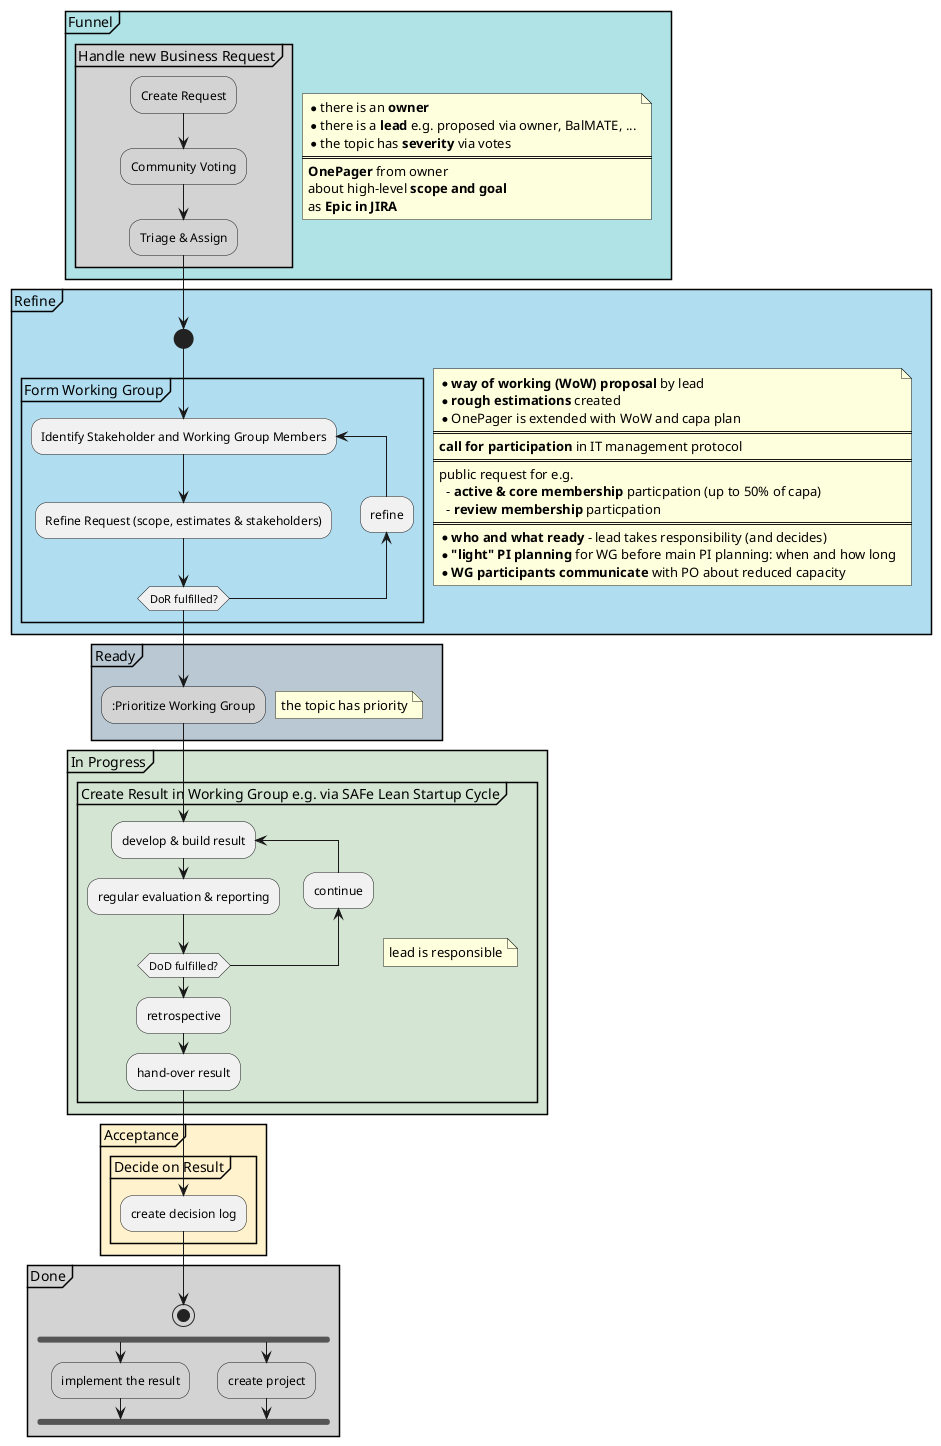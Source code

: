 @startuml
partition #B0E3E6 "Funnel" {

    note right
      * there is an <b>owner</b>
      * there is a <b>lead</b> e.g. proposed via owner, BalMATE, ...
      * the topic has <b>severity</b> via votes
      ====
      <b>OnePager</b> from owner 
      about high-level <b>scope and goal</b>
      as <b>Epic in JIRA</b>
    end note

    partition #LightGrey "Handle new Business Request" {
        #LightGrey:Create Request;
        #LightGrey:Community Voting;
        #LightGrey:Triage & Assign;
    }
}

partition #B0DDF0 "Refine" {

    note right
      * <b>way of working (WoW) proposal</b> by lead 
      * <b>rough estimations</b> created
      * OnePager is extended with WoW and capa plan
      ====
      <b>call for participation</b> in IT management protocol
      ====
      public request for e.g. 
        - <b>active & core membership</b> particpation (up to 50% of capa)
        - <b>review membership</b> particpation
      ====
      * <b>who and what ready</b> - lead takes responsibility (and decides)
      * <b>"light" PI planning</b> for WG before main PI planning: when and how long
      * <b>WG participants communicate</b> with PO about reduced capacity
    end note

    start
    partition "Form Working Group" {
        repeat :Identify Stakeholder and Working Group Members;
            :Refine Request (scope, estimates & stakeholders);
        backward:refine;
        repeat while (DoR fulfilled?)
    }
}

partition #BAC8D3 "Ready" {
    note right
      the topic has priority
    end note

    #LightGrey::Prioritize Working Group;
}

partition #D4E6D3 "In Progress" {
    partition "Create Result in Working Group e.g. via SAFe Lean Startup Cycle" {
        note right
          lead is responsible
        end note

        repeat :develop & build result;
            :regular evaluation & reporting;
        backward:continue;
        repeat while (DoD fulfilled?)
        :retrospective;
        :hand-over result;
    }
}

partition #FFF2CC Acceptance {
    partition "Decide on Result" {
        :create decision log;
    }
}

partition #LightGrey Done {
    stop
    fork
        #LightGrey:implement the result;
    fork again
        #LightGrey:create project;
    endfork
}
@enduml

